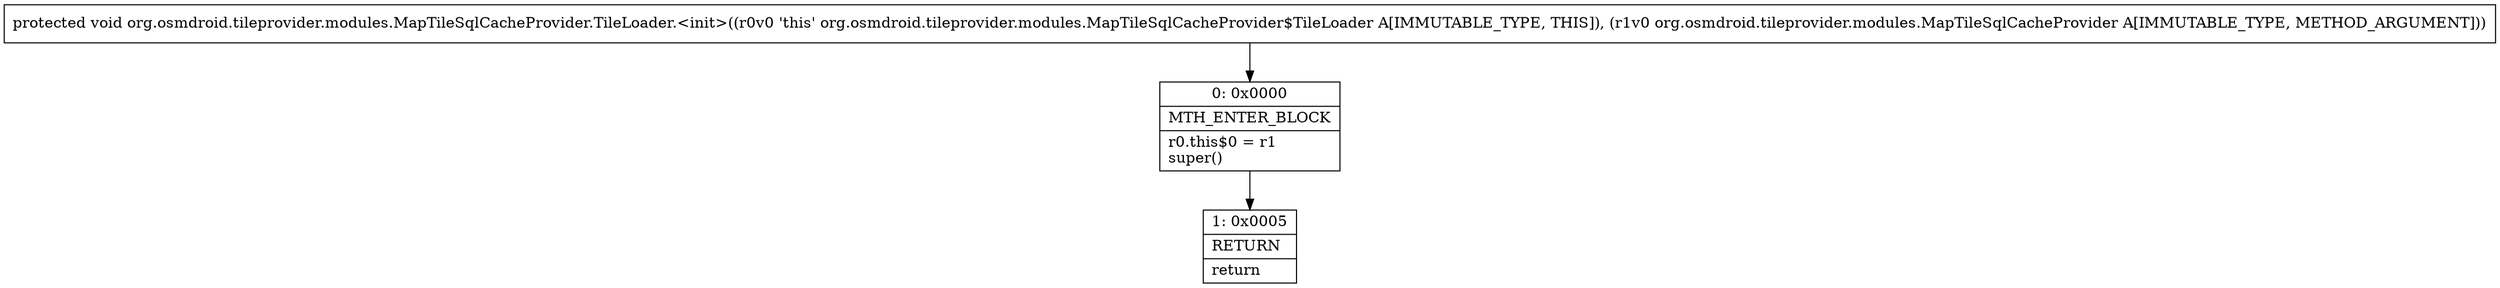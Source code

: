 digraph "CFG fororg.osmdroid.tileprovider.modules.MapTileSqlCacheProvider.TileLoader.\<init\>(Lorg\/osmdroid\/tileprovider\/modules\/MapTileSqlCacheProvider;)V" {
Node_0 [shape=record,label="{0\:\ 0x0000|MTH_ENTER_BLOCK\l|r0.this$0 = r1\lsuper()\l}"];
Node_1 [shape=record,label="{1\:\ 0x0005|RETURN\l|return\l}"];
MethodNode[shape=record,label="{protected void org.osmdroid.tileprovider.modules.MapTileSqlCacheProvider.TileLoader.\<init\>((r0v0 'this' org.osmdroid.tileprovider.modules.MapTileSqlCacheProvider$TileLoader A[IMMUTABLE_TYPE, THIS]), (r1v0 org.osmdroid.tileprovider.modules.MapTileSqlCacheProvider A[IMMUTABLE_TYPE, METHOD_ARGUMENT])) }"];
MethodNode -> Node_0;
Node_0 -> Node_1;
}


